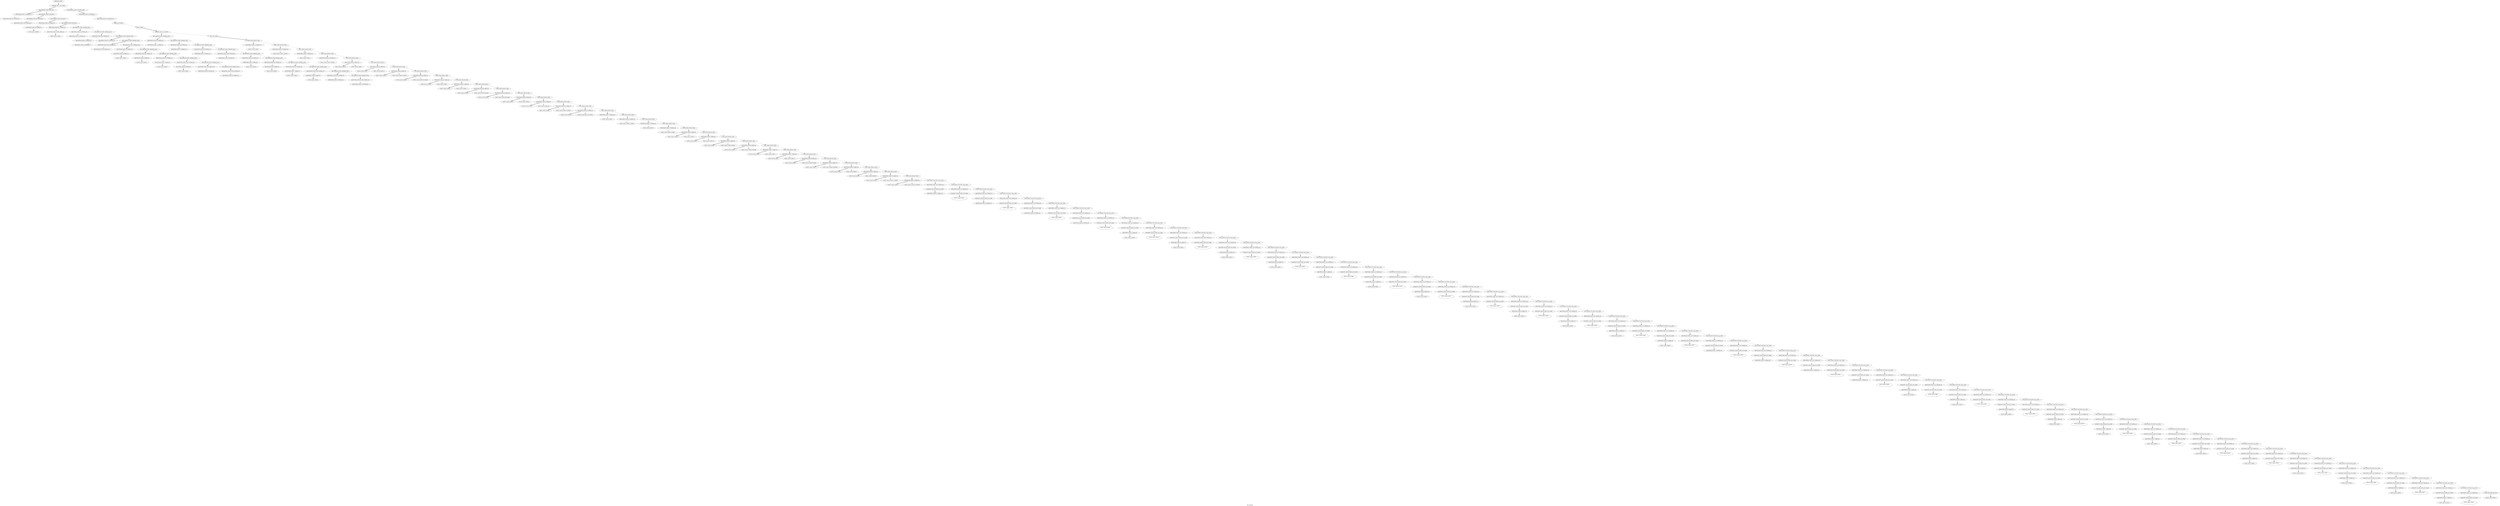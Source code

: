 Digraph AST
{
label = "AST_Graph.gv"
node0 [label ="PROGRAM_NODE"]
node1 [label ="VARIABLE_DECL_LIST_NODE"]
node2 [label ="DECLARATION_NODE TYPE_DECL"]
node3 [label ="IDENTIFIER_NODE int NORMAL_ID"]
node4 [label ="IDENTIFIER_NODE INT NORMAL_ID"]
node3 -> node4 [style = dashed]
node2 -> node3 [style = bold]
node5 [label ="DECLARATION_NODE TYPE_DECL"]
node6 [label ="IDENTIFIER_NODE float NORMAL_ID"]
node7 [label ="IDENTIFIER_NODE FLOAT NORMAL_ID"]
node6 -> node7 [style = dashed]
node5 -> node6 [style = bold]
node8 [label ="DECLARATION_NODE TYPE_DECL"]
node9 [label ="IDENTIFIER_NODE int NORMAL_ID"]
node10 [label ="IDENTIFIER_NODE INTA ARRAY_ID"]
node11 [label ="CONST_VALUE_NODE 2"]
node10 -> node11 [style = bold]
node9 -> node10 [style = dashed]
node8 -> node9 [style = bold]
node12 [label ="DECLARATION_NODE TYPE_DECL"]
node13 [label ="IDENTIFIER_NODE float NORMAL_ID"]
node14 [label ="IDENTIFIER_NODE FLOATA ARRAY_ID"]
node15 [label ="CONST_VALUE_NODE 2"]
node14 -> node15 [style = bold]
node13 -> node14 [style = dashed]
node12 -> node13 [style = bold]
node16 [label ="DECLARATION_NODE VARIABLE_DECL"]
node17 [label ="IDENTIFIER_NODE int NORMAL_ID"]
node18 [label ="IDENTIFIER_NODE g1 NORMAL_ID"]
node17 -> node18 [style = dashed]
node16 -> node17 [style = bold]
node19 [label ="DECLARATION_NODE VARIABLE_DECL"]
node20 [label ="IDENTIFIER_NODE float NORMAL_ID"]
node21 [label ="IDENTIFIER_NODE g2 NORMAL_ID"]
node20 -> node21 [style = dashed]
node19 -> node20 [style = bold]
node22 [label ="DECLARATION_NODE VARIABLE_DECL"]
node23 [label ="IDENTIFIER_NODE INT NORMAL_ID"]
node24 [label ="IDENTIFIER_NODE g3 NORMAL_ID"]
node23 -> node24 [style = dashed]
node22 -> node23 [style = bold]
node25 [label ="DECLARATION_NODE VARIABLE_DECL"]
node26 [label ="IDENTIFIER_NODE FLOAT NORMAL_ID"]
node27 [label ="IDENTIFIER_NODE g4 NORMAL_ID"]
node26 -> node27 [style = dashed]
node25 -> node26 [style = bold]
node28 [label ="DECLARATION_NODE VARIABLE_DECL"]
node29 [label ="IDENTIFIER_NODE int NORMAL_ID"]
node30 [label ="IDENTIFIER_NODE g5 ARRAY_ID"]
node31 [label ="CONST_VALUE_NODE 2"]
node30 -> node31 [style = bold]
node29 -> node30 [style = dashed]
node28 -> node29 [style = bold]
node32 [label ="DECLARATION_NODE VARIABLE_DECL"]
node33 [label ="IDENTIFIER_NODE float NORMAL_ID"]
node34 [label ="IDENTIFIER_NODE g6 ARRAY_ID"]
node35 [label ="CONST_VALUE_NODE 2"]
node34 -> node35 [style = bold]
node33 -> node34 [style = dashed]
node32 -> node33 [style = bold]
node36 [label ="DECLARATION_NODE VARIABLE_DECL"]
node37 [label ="IDENTIFIER_NODE INT NORMAL_ID"]
node38 [label ="IDENTIFIER_NODE g7 ARRAY_ID"]
node39 [label ="CONST_VALUE_NODE 2"]
node38 -> node39 [style = bold]
node37 -> node38 [style = dashed]
node36 -> node37 [style = bold]
node40 [label ="DECLARATION_NODE VARIABLE_DECL"]
node41 [label ="IDENTIFIER_NODE FLOAT NORMAL_ID"]
node42 [label ="IDENTIFIER_NODE g8 ARRAY_ID"]
node43 [label ="CONST_VALUE_NODE 2"]
node42 -> node43 [style = bold]
node41 -> node42 [style = dashed]
node40 -> node41 [style = bold]
node44 [label ="DECLARATION_NODE VARIABLE_DECL"]
node45 [label ="IDENTIFIER_NODE INTA NORMAL_ID"]
node46 [label ="IDENTIFIER_NODE g9 NORMAL_ID"]
node45 -> node46 [style = dashed]
node44 -> node45 [style = bold]
node47 [label ="DECLARATION_NODE VARIABLE_DECL"]
node48 [label ="IDENTIFIER_NODE FLOATA NORMAL_ID"]
node49 [label ="IDENTIFIER_NODE g10 NORMAL_ID"]
node48 -> node49 [style = dashed]
node47 -> node48 [style = bold]
node44 -> node47 [style = dashed]
node40 -> node44 [style = dashed]
node36 -> node40 [style = dashed]
node32 -> node36 [style = dashed]
node28 -> node32 [style = dashed]
node25 -> node28 [style = dashed]
node22 -> node25 [style = dashed]
node19 -> node22 [style = dashed]
node16 -> node19 [style = dashed]
node12 -> node16 [style = dashed]
node8 -> node12 [style = dashed]
node5 -> node8 [style = dashed]
node2 -> node5 [style = dashed]
node1 -> node2 [style = bold]
node50 [label ="DECLARATION_NODE FUNCTION_DECL"]
node51 [label ="IDENTIFIER_NODE int NORMAL_ID"]
node52 [label ="IDENTIFIER_NODE main NORMAL_ID"]
node53 [label ="PARAM_LIST_NODE"]
node54 [label ="BLOCK_NODE"]
node55 [label ="VARIABLE_DECL_LIST_NODE"]
node56 [label ="DECLARATION_NODE VARIABLE_DECL"]
node57 [label ="IDENTIFIER_NODE int NORMAL_ID"]
node58 [label ="IDENTIFIER_NODE l1 NORMAL_ID"]
node57 -> node58 [style = dashed]
node56 -> node57 [style = bold]
node59 [label ="DECLARATION_NODE VARIABLE_DECL"]
node60 [label ="IDENTIFIER_NODE float NORMAL_ID"]
node61 [label ="IDENTIFIER_NODE l2 NORMAL_ID"]
node60 -> node61 [style = dashed]
node59 -> node60 [style = bold]
node62 [label ="DECLARATION_NODE VARIABLE_DECL"]
node63 [label ="IDENTIFIER_NODE INT NORMAL_ID"]
node64 [label ="IDENTIFIER_NODE l3 NORMAL_ID"]
node63 -> node64 [style = dashed]
node62 -> node63 [style = bold]
node65 [label ="DECLARATION_NODE VARIABLE_DECL"]
node66 [label ="IDENTIFIER_NODE FLOAT NORMAL_ID"]
node67 [label ="IDENTIFIER_NODE l4 NORMAL_ID"]
node66 -> node67 [style = dashed]
node65 -> node66 [style = bold]
node68 [label ="DECLARATION_NODE VARIABLE_DECL"]
node69 [label ="IDENTIFIER_NODE int NORMAL_ID"]
node70 [label ="IDENTIFIER_NODE l5 ARRAY_ID"]
node71 [label ="CONST_VALUE_NODE 2"]
node70 -> node71 [style = bold]
node69 -> node70 [style = dashed]
node68 -> node69 [style = bold]
node72 [label ="DECLARATION_NODE VARIABLE_DECL"]
node73 [label ="IDENTIFIER_NODE float NORMAL_ID"]
node74 [label ="IDENTIFIER_NODE l6 ARRAY_ID"]
node75 [label ="CONST_VALUE_NODE 2"]
node74 -> node75 [style = bold]
node73 -> node74 [style = dashed]
node72 -> node73 [style = bold]
node76 [label ="DECLARATION_NODE VARIABLE_DECL"]
node77 [label ="IDENTIFIER_NODE INT NORMAL_ID"]
node78 [label ="IDENTIFIER_NODE l7 ARRAY_ID"]
node79 [label ="CONST_VALUE_NODE 2"]
node78 -> node79 [style = bold]
node77 -> node78 [style = dashed]
node76 -> node77 [style = bold]
node80 [label ="DECLARATION_NODE VARIABLE_DECL"]
node81 [label ="IDENTIFIER_NODE FLOAT NORMAL_ID"]
node82 [label ="IDENTIFIER_NODE l8 ARRAY_ID"]
node83 [label ="CONST_VALUE_NODE 2"]
node82 -> node83 [style = bold]
node81 -> node82 [style = dashed]
node80 -> node81 [style = bold]
node84 [label ="DECLARATION_NODE VARIABLE_DECL"]
node85 [label ="IDENTIFIER_NODE INTA NORMAL_ID"]
node86 [label ="IDENTIFIER_NODE l9 NORMAL_ID"]
node85 -> node86 [style = dashed]
node84 -> node85 [style = bold]
node87 [label ="DECLARATION_NODE VARIABLE_DECL"]
node88 [label ="IDENTIFIER_NODE FLOATA NORMAL_ID"]
node89 [label ="IDENTIFIER_NODE l10 NORMAL_ID"]
node88 -> node89 [style = dashed]
node87 -> node88 [style = bold]
node84 -> node87 [style = dashed]
node80 -> node84 [style = dashed]
node76 -> node80 [style = dashed]
node72 -> node76 [style = dashed]
node68 -> node72 [style = dashed]
node65 -> node68 [style = dashed]
node62 -> node65 [style = dashed]
node59 -> node62 [style = dashed]
node56 -> node59 [style = dashed]
node55 -> node56 [style = bold]
node90 [label ="STMT_LIST_NODE"]
node91 [label ="STMT_NODE ASSIGN_STMT"]
node92 [label ="IDENTIFIER_NODE g1 NORMAL_ID"]
node93 [label ="CONST_VALUE_NODE 1"]
node92 -> node93 [style = dashed]
node91 -> node92 [style = bold]
node94 [label ="STMT_NODE ASSIGN_STMT"]
node95 [label ="IDENTIFIER_NODE g2 NORMAL_ID"]
node96 [label ="CONST_VALUE_NODE 2.000000"]
node95 -> node96 [style = dashed]
node94 -> node95 [style = bold]
node97 [label ="STMT_NODE ASSIGN_STMT"]
node98 [label ="IDENTIFIER_NODE g3 NORMAL_ID"]
node99 [label ="CONST_VALUE_NODE 3"]
node98 -> node99 [style = dashed]
node97 -> node98 [style = bold]
node100 [label ="STMT_NODE ASSIGN_STMT"]
node101 [label ="IDENTIFIER_NODE g4 NORMAL_ID"]
node102 [label ="CONST_VALUE_NODE 4.000000"]
node101 -> node102 [style = dashed]
node100 -> node101 [style = bold]
node103 [label ="STMT_NODE ASSIGN_STMT"]
node104 [label ="IDENTIFIER_NODE g5 ARRAY_ID"]
node105 [label ="CONST_VALUE_NODE 0"]
node104 -> node105 [style = bold]
node106 [label ="CONST_VALUE_NODE 5"]
node104 -> node106 [style = dashed]
node103 -> node104 [style = bold]
node107 [label ="STMT_NODE ASSIGN_STMT"]
node108 [label ="IDENTIFIER_NODE g5 ARRAY_ID"]
node109 [label ="CONST_VALUE_NODE 1"]
node108 -> node109 [style = bold]
node110 [label ="CONST_VALUE_NODE 55"]
node108 -> node110 [style = dashed]
node107 -> node108 [style = bold]
node111 [label ="STMT_NODE ASSIGN_STMT"]
node112 [label ="IDENTIFIER_NODE g6 ARRAY_ID"]
node113 [label ="CONST_VALUE_NODE 0"]
node112 -> node113 [style = bold]
node114 [label ="CONST_VALUE_NODE 6.000000"]
node112 -> node114 [style = dashed]
node111 -> node112 [style = bold]
node115 [label ="STMT_NODE ASSIGN_STMT"]
node116 [label ="IDENTIFIER_NODE g6 ARRAY_ID"]
node117 [label ="CONST_VALUE_NODE 1"]
node116 -> node117 [style = bold]
node118 [label ="CONST_VALUE_NODE 66.000000"]
node116 -> node118 [style = dashed]
node115 -> node116 [style = bold]
node119 [label ="STMT_NODE ASSIGN_STMT"]
node120 [label ="IDENTIFIER_NODE g7 ARRAY_ID"]
node121 [label ="CONST_VALUE_NODE 0"]
node120 -> node121 [style = bold]
node122 [label ="CONST_VALUE_NODE 7"]
node120 -> node122 [style = dashed]
node119 -> node120 [style = bold]
node123 [label ="STMT_NODE ASSIGN_STMT"]
node124 [label ="IDENTIFIER_NODE g7 ARRAY_ID"]
node125 [label ="CONST_VALUE_NODE 1"]
node124 -> node125 [style = bold]
node126 [label ="CONST_VALUE_NODE 77"]
node124 -> node126 [style = dashed]
node123 -> node124 [style = bold]
node127 [label ="STMT_NODE ASSIGN_STMT"]
node128 [label ="IDENTIFIER_NODE g8 ARRAY_ID"]
node129 [label ="CONST_VALUE_NODE 0"]
node128 -> node129 [style = bold]
node130 [label ="CONST_VALUE_NODE 8.000000"]
node128 -> node130 [style = dashed]
node127 -> node128 [style = bold]
node131 [label ="STMT_NODE ASSIGN_STMT"]
node132 [label ="IDENTIFIER_NODE g8 ARRAY_ID"]
node133 [label ="CONST_VALUE_NODE 1"]
node132 -> node133 [style = bold]
node134 [label ="CONST_VALUE_NODE 88.000000"]
node132 -> node134 [style = dashed]
node131 -> node132 [style = bold]
node135 [label ="STMT_NODE ASSIGN_STMT"]
node136 [label ="IDENTIFIER_NODE g9 ARRAY_ID"]
node137 [label ="CONST_VALUE_NODE 0"]
node136 -> node137 [style = bold]
node138 [label ="CONST_VALUE_NODE 9"]
node136 -> node138 [style = dashed]
node135 -> node136 [style = bold]
node139 [label ="STMT_NODE ASSIGN_STMT"]
node140 [label ="IDENTIFIER_NODE g9 ARRAY_ID"]
node141 [label ="CONST_VALUE_NODE 1"]
node140 -> node141 [style = bold]
node142 [label ="CONST_VALUE_NODE 99"]
node140 -> node142 [style = dashed]
node139 -> node140 [style = bold]
node143 [label ="STMT_NODE ASSIGN_STMT"]
node144 [label ="IDENTIFIER_NODE g10 ARRAY_ID"]
node145 [label ="CONST_VALUE_NODE 0"]
node144 -> node145 [style = bold]
node146 [label ="CONST_VALUE_NODE 10.000000"]
node144 -> node146 [style = dashed]
node143 -> node144 [style = bold]
node147 [label ="STMT_NODE ASSIGN_STMT"]
node148 [label ="IDENTIFIER_NODE g10 ARRAY_ID"]
node149 [label ="CONST_VALUE_NODE 1"]
node148 -> node149 [style = bold]
node150 [label ="CONST_VALUE_NODE 100.000000"]
node148 -> node150 [style = dashed]
node147 -> node148 [style = bold]
node151 [label ="STMT_NODE ASSIGN_STMT"]
node152 [label ="IDENTIFIER_NODE l1 NORMAL_ID"]
node153 [label ="CONST_VALUE_NODE 1"]
node152 -> node153 [style = dashed]
node151 -> node152 [style = bold]
node154 [label ="STMT_NODE ASSIGN_STMT"]
node155 [label ="IDENTIFIER_NODE l2 NORMAL_ID"]
node156 [label ="CONST_VALUE_NODE 2.000000"]
node155 -> node156 [style = dashed]
node154 -> node155 [style = bold]
node157 [label ="STMT_NODE ASSIGN_STMT"]
node158 [label ="IDENTIFIER_NODE l3 NORMAL_ID"]
node159 [label ="CONST_VALUE_NODE 3"]
node158 -> node159 [style = dashed]
node157 -> node158 [style = bold]
node160 [label ="STMT_NODE ASSIGN_STMT"]
node161 [label ="IDENTIFIER_NODE l4 NORMAL_ID"]
node162 [label ="CONST_VALUE_NODE 4.000000"]
node161 -> node162 [style = dashed]
node160 -> node161 [style = bold]
node163 [label ="STMT_NODE ASSIGN_STMT"]
node164 [label ="IDENTIFIER_NODE l5 ARRAY_ID"]
node165 [label ="CONST_VALUE_NODE 0"]
node164 -> node165 [style = bold]
node166 [label ="CONST_VALUE_NODE 5"]
node164 -> node166 [style = dashed]
node163 -> node164 [style = bold]
node167 [label ="STMT_NODE ASSIGN_STMT"]
node168 [label ="IDENTIFIER_NODE l5 ARRAY_ID"]
node169 [label ="CONST_VALUE_NODE 1"]
node168 -> node169 [style = bold]
node170 [label ="CONST_VALUE_NODE 55"]
node168 -> node170 [style = dashed]
node167 -> node168 [style = bold]
node171 [label ="STMT_NODE ASSIGN_STMT"]
node172 [label ="IDENTIFIER_NODE l6 ARRAY_ID"]
node173 [label ="CONST_VALUE_NODE 0"]
node172 -> node173 [style = bold]
node174 [label ="CONST_VALUE_NODE 6.000000"]
node172 -> node174 [style = dashed]
node171 -> node172 [style = bold]
node175 [label ="STMT_NODE ASSIGN_STMT"]
node176 [label ="IDENTIFIER_NODE l6 ARRAY_ID"]
node177 [label ="CONST_VALUE_NODE 1"]
node176 -> node177 [style = bold]
node178 [label ="CONST_VALUE_NODE 66.000000"]
node176 -> node178 [style = dashed]
node175 -> node176 [style = bold]
node179 [label ="STMT_NODE ASSIGN_STMT"]
node180 [label ="IDENTIFIER_NODE l7 ARRAY_ID"]
node181 [label ="CONST_VALUE_NODE 0"]
node180 -> node181 [style = bold]
node182 [label ="CONST_VALUE_NODE 7"]
node180 -> node182 [style = dashed]
node179 -> node180 [style = bold]
node183 [label ="STMT_NODE ASSIGN_STMT"]
node184 [label ="IDENTIFIER_NODE l7 ARRAY_ID"]
node185 [label ="CONST_VALUE_NODE 1"]
node184 -> node185 [style = bold]
node186 [label ="CONST_VALUE_NODE 77"]
node184 -> node186 [style = dashed]
node183 -> node184 [style = bold]
node187 [label ="STMT_NODE ASSIGN_STMT"]
node188 [label ="IDENTIFIER_NODE l8 ARRAY_ID"]
node189 [label ="CONST_VALUE_NODE 0"]
node188 -> node189 [style = bold]
node190 [label ="CONST_VALUE_NODE 8.000000"]
node188 -> node190 [style = dashed]
node187 -> node188 [style = bold]
node191 [label ="STMT_NODE ASSIGN_STMT"]
node192 [label ="IDENTIFIER_NODE l8 ARRAY_ID"]
node193 [label ="CONST_VALUE_NODE 1"]
node192 -> node193 [style = bold]
node194 [label ="CONST_VALUE_NODE 88.000000"]
node192 -> node194 [style = dashed]
node191 -> node192 [style = bold]
node195 [label ="STMT_NODE ASSIGN_STMT"]
node196 [label ="IDENTIFIER_NODE l9 ARRAY_ID"]
node197 [label ="CONST_VALUE_NODE 0"]
node196 -> node197 [style = bold]
node198 [label ="CONST_VALUE_NODE 9"]
node196 -> node198 [style = dashed]
node195 -> node196 [style = bold]
node199 [label ="STMT_NODE ASSIGN_STMT"]
node200 [label ="IDENTIFIER_NODE l9 ARRAY_ID"]
node201 [label ="CONST_VALUE_NODE 1"]
node200 -> node201 [style = bold]
node202 [label ="CONST_VALUE_NODE 99"]
node200 -> node202 [style = dashed]
node199 -> node200 [style = bold]
node203 [label ="STMT_NODE ASSIGN_STMT"]
node204 [label ="IDENTIFIER_NODE l10 ARRAY_ID"]
node205 [label ="CONST_VALUE_NODE 0"]
node204 -> node205 [style = bold]
node206 [label ="CONST_VALUE_NODE 10.000000"]
node204 -> node206 [style = dashed]
node203 -> node204 [style = bold]
node207 [label ="STMT_NODE ASSIGN_STMT"]
node208 [label ="IDENTIFIER_NODE l10 ARRAY_ID"]
node209 [label ="CONST_VALUE_NODE 1"]
node208 -> node209 [style = bold]
node210 [label ="CONST_VALUE_NODE 100.000000"]
node208 -> node210 [style = dashed]
node207 -> node208 [style = bold]
node211 [label ="STMT_NODE FUNCTION_CALL_STMT"]
node212 [label ="IDENTIFIER_NODE write NORMAL_ID"]
node213 [label ="NONEMPTY_RELOP_EXPR_LIST_NODE"]
node214 [label ="IDENTIFIER_NODE g1 NORMAL_ID"]
node213 -> node214 [style = bold]
node212 -> node213 [style = dashed]
node211 -> node212 [style = bold]
node215 [label ="STMT_NODE FUNCTION_CALL_STMT"]
node216 [label ="IDENTIFIER_NODE write NORMAL_ID"]
node217 [label ="NONEMPTY_RELOP_EXPR_LIST_NODE"]
node218 [label ="CONST_VALUE_NODE \"\n\""]
node217 -> node218 [style = bold]
node216 -> node217 [style = dashed]
node215 -> node216 [style = bold]
node219 [label ="STMT_NODE FUNCTION_CALL_STMT"]
node220 [label ="IDENTIFIER_NODE write NORMAL_ID"]
node221 [label ="NONEMPTY_RELOP_EXPR_LIST_NODE"]
node222 [label ="IDENTIFIER_NODE g2 NORMAL_ID"]
node221 -> node222 [style = bold]
node220 -> node221 [style = dashed]
node219 -> node220 [style = bold]
node223 [label ="STMT_NODE FUNCTION_CALL_STMT"]
node224 [label ="IDENTIFIER_NODE write NORMAL_ID"]
node225 [label ="NONEMPTY_RELOP_EXPR_LIST_NODE"]
node226 [label ="CONST_VALUE_NODE \"\n\""]
node225 -> node226 [style = bold]
node224 -> node225 [style = dashed]
node223 -> node224 [style = bold]
node227 [label ="STMT_NODE FUNCTION_CALL_STMT"]
node228 [label ="IDENTIFIER_NODE write NORMAL_ID"]
node229 [label ="NONEMPTY_RELOP_EXPR_LIST_NODE"]
node230 [label ="IDENTIFIER_NODE g3 NORMAL_ID"]
node229 -> node230 [style = bold]
node228 -> node229 [style = dashed]
node227 -> node228 [style = bold]
node231 [label ="STMT_NODE FUNCTION_CALL_STMT"]
node232 [label ="IDENTIFIER_NODE write NORMAL_ID"]
node233 [label ="NONEMPTY_RELOP_EXPR_LIST_NODE"]
node234 [label ="CONST_VALUE_NODE \"\n\""]
node233 -> node234 [style = bold]
node232 -> node233 [style = dashed]
node231 -> node232 [style = bold]
node235 [label ="STMT_NODE FUNCTION_CALL_STMT"]
node236 [label ="IDENTIFIER_NODE write NORMAL_ID"]
node237 [label ="NONEMPTY_RELOP_EXPR_LIST_NODE"]
node238 [label ="IDENTIFIER_NODE g4 NORMAL_ID"]
node237 -> node238 [style = bold]
node236 -> node237 [style = dashed]
node235 -> node236 [style = bold]
node239 [label ="STMT_NODE FUNCTION_CALL_STMT"]
node240 [label ="IDENTIFIER_NODE write NORMAL_ID"]
node241 [label ="NONEMPTY_RELOP_EXPR_LIST_NODE"]
node242 [label ="CONST_VALUE_NODE \"\n\""]
node241 -> node242 [style = bold]
node240 -> node241 [style = dashed]
node239 -> node240 [style = bold]
node243 [label ="STMT_NODE FUNCTION_CALL_STMT"]
node244 [label ="IDENTIFIER_NODE write NORMAL_ID"]
node245 [label ="NONEMPTY_RELOP_EXPR_LIST_NODE"]
node246 [label ="IDENTIFIER_NODE g5 ARRAY_ID"]
node247 [label ="CONST_VALUE_NODE 0"]
node246 -> node247 [style = bold]
node245 -> node246 [style = bold]
node244 -> node245 [style = dashed]
node243 -> node244 [style = bold]
node248 [label ="STMT_NODE FUNCTION_CALL_STMT"]
node249 [label ="IDENTIFIER_NODE write NORMAL_ID"]
node250 [label ="NONEMPTY_RELOP_EXPR_LIST_NODE"]
node251 [label ="CONST_VALUE_NODE \"\n\""]
node250 -> node251 [style = bold]
node249 -> node250 [style = dashed]
node248 -> node249 [style = bold]
node252 [label ="STMT_NODE FUNCTION_CALL_STMT"]
node253 [label ="IDENTIFIER_NODE write NORMAL_ID"]
node254 [label ="NONEMPTY_RELOP_EXPR_LIST_NODE"]
node255 [label ="IDENTIFIER_NODE g5 ARRAY_ID"]
node256 [label ="CONST_VALUE_NODE 1"]
node255 -> node256 [style = bold]
node254 -> node255 [style = bold]
node253 -> node254 [style = dashed]
node252 -> node253 [style = bold]
node257 [label ="STMT_NODE FUNCTION_CALL_STMT"]
node258 [label ="IDENTIFIER_NODE write NORMAL_ID"]
node259 [label ="NONEMPTY_RELOP_EXPR_LIST_NODE"]
node260 [label ="CONST_VALUE_NODE \"\n\""]
node259 -> node260 [style = bold]
node258 -> node259 [style = dashed]
node257 -> node258 [style = bold]
node261 [label ="STMT_NODE FUNCTION_CALL_STMT"]
node262 [label ="IDENTIFIER_NODE write NORMAL_ID"]
node263 [label ="NONEMPTY_RELOP_EXPR_LIST_NODE"]
node264 [label ="IDENTIFIER_NODE g6 ARRAY_ID"]
node265 [label ="CONST_VALUE_NODE 0"]
node264 -> node265 [style = bold]
node263 -> node264 [style = bold]
node262 -> node263 [style = dashed]
node261 -> node262 [style = bold]
node266 [label ="STMT_NODE FUNCTION_CALL_STMT"]
node267 [label ="IDENTIFIER_NODE write NORMAL_ID"]
node268 [label ="NONEMPTY_RELOP_EXPR_LIST_NODE"]
node269 [label ="CONST_VALUE_NODE \"\n\""]
node268 -> node269 [style = bold]
node267 -> node268 [style = dashed]
node266 -> node267 [style = bold]
node270 [label ="STMT_NODE FUNCTION_CALL_STMT"]
node271 [label ="IDENTIFIER_NODE write NORMAL_ID"]
node272 [label ="NONEMPTY_RELOP_EXPR_LIST_NODE"]
node273 [label ="IDENTIFIER_NODE g6 ARRAY_ID"]
node274 [label ="CONST_VALUE_NODE 1"]
node273 -> node274 [style = bold]
node272 -> node273 [style = bold]
node271 -> node272 [style = dashed]
node270 -> node271 [style = bold]
node275 [label ="STMT_NODE FUNCTION_CALL_STMT"]
node276 [label ="IDENTIFIER_NODE write NORMAL_ID"]
node277 [label ="NONEMPTY_RELOP_EXPR_LIST_NODE"]
node278 [label ="CONST_VALUE_NODE \"\n\""]
node277 -> node278 [style = bold]
node276 -> node277 [style = dashed]
node275 -> node276 [style = bold]
node279 [label ="STMT_NODE FUNCTION_CALL_STMT"]
node280 [label ="IDENTIFIER_NODE write NORMAL_ID"]
node281 [label ="NONEMPTY_RELOP_EXPR_LIST_NODE"]
node282 [label ="IDENTIFIER_NODE g7 ARRAY_ID"]
node283 [label ="CONST_VALUE_NODE 0"]
node282 -> node283 [style = bold]
node281 -> node282 [style = bold]
node280 -> node281 [style = dashed]
node279 -> node280 [style = bold]
node284 [label ="STMT_NODE FUNCTION_CALL_STMT"]
node285 [label ="IDENTIFIER_NODE write NORMAL_ID"]
node286 [label ="NONEMPTY_RELOP_EXPR_LIST_NODE"]
node287 [label ="CONST_VALUE_NODE \"\n\""]
node286 -> node287 [style = bold]
node285 -> node286 [style = dashed]
node284 -> node285 [style = bold]
node288 [label ="STMT_NODE FUNCTION_CALL_STMT"]
node289 [label ="IDENTIFIER_NODE write NORMAL_ID"]
node290 [label ="NONEMPTY_RELOP_EXPR_LIST_NODE"]
node291 [label ="IDENTIFIER_NODE g7 ARRAY_ID"]
node292 [label ="CONST_VALUE_NODE 1"]
node291 -> node292 [style = bold]
node290 -> node291 [style = bold]
node289 -> node290 [style = dashed]
node288 -> node289 [style = bold]
node293 [label ="STMT_NODE FUNCTION_CALL_STMT"]
node294 [label ="IDENTIFIER_NODE write NORMAL_ID"]
node295 [label ="NONEMPTY_RELOP_EXPR_LIST_NODE"]
node296 [label ="CONST_VALUE_NODE \"\n\""]
node295 -> node296 [style = bold]
node294 -> node295 [style = dashed]
node293 -> node294 [style = bold]
node297 [label ="STMT_NODE FUNCTION_CALL_STMT"]
node298 [label ="IDENTIFIER_NODE write NORMAL_ID"]
node299 [label ="NONEMPTY_RELOP_EXPR_LIST_NODE"]
node300 [label ="IDENTIFIER_NODE g8 ARRAY_ID"]
node301 [label ="CONST_VALUE_NODE 0"]
node300 -> node301 [style = bold]
node299 -> node300 [style = bold]
node298 -> node299 [style = dashed]
node297 -> node298 [style = bold]
node302 [label ="STMT_NODE FUNCTION_CALL_STMT"]
node303 [label ="IDENTIFIER_NODE write NORMAL_ID"]
node304 [label ="NONEMPTY_RELOP_EXPR_LIST_NODE"]
node305 [label ="CONST_VALUE_NODE \"\n\""]
node304 -> node305 [style = bold]
node303 -> node304 [style = dashed]
node302 -> node303 [style = bold]
node306 [label ="STMT_NODE FUNCTION_CALL_STMT"]
node307 [label ="IDENTIFIER_NODE write NORMAL_ID"]
node308 [label ="NONEMPTY_RELOP_EXPR_LIST_NODE"]
node309 [label ="IDENTIFIER_NODE g8 ARRAY_ID"]
node310 [label ="CONST_VALUE_NODE 1"]
node309 -> node310 [style = bold]
node308 -> node309 [style = bold]
node307 -> node308 [style = dashed]
node306 -> node307 [style = bold]
node311 [label ="STMT_NODE FUNCTION_CALL_STMT"]
node312 [label ="IDENTIFIER_NODE write NORMAL_ID"]
node313 [label ="NONEMPTY_RELOP_EXPR_LIST_NODE"]
node314 [label ="CONST_VALUE_NODE \"\n\""]
node313 -> node314 [style = bold]
node312 -> node313 [style = dashed]
node311 -> node312 [style = bold]
node315 [label ="STMT_NODE FUNCTION_CALL_STMT"]
node316 [label ="IDENTIFIER_NODE write NORMAL_ID"]
node317 [label ="NONEMPTY_RELOP_EXPR_LIST_NODE"]
node318 [label ="IDENTIFIER_NODE g9 ARRAY_ID"]
node319 [label ="CONST_VALUE_NODE 0"]
node318 -> node319 [style = bold]
node317 -> node318 [style = bold]
node316 -> node317 [style = dashed]
node315 -> node316 [style = bold]
node320 [label ="STMT_NODE FUNCTION_CALL_STMT"]
node321 [label ="IDENTIFIER_NODE write NORMAL_ID"]
node322 [label ="NONEMPTY_RELOP_EXPR_LIST_NODE"]
node323 [label ="CONST_VALUE_NODE \"\n\""]
node322 -> node323 [style = bold]
node321 -> node322 [style = dashed]
node320 -> node321 [style = bold]
node324 [label ="STMT_NODE FUNCTION_CALL_STMT"]
node325 [label ="IDENTIFIER_NODE write NORMAL_ID"]
node326 [label ="NONEMPTY_RELOP_EXPR_LIST_NODE"]
node327 [label ="IDENTIFIER_NODE g9 ARRAY_ID"]
node328 [label ="CONST_VALUE_NODE 1"]
node327 -> node328 [style = bold]
node326 -> node327 [style = bold]
node325 -> node326 [style = dashed]
node324 -> node325 [style = bold]
node329 [label ="STMT_NODE FUNCTION_CALL_STMT"]
node330 [label ="IDENTIFIER_NODE write NORMAL_ID"]
node331 [label ="NONEMPTY_RELOP_EXPR_LIST_NODE"]
node332 [label ="CONST_VALUE_NODE \"\n\""]
node331 -> node332 [style = bold]
node330 -> node331 [style = dashed]
node329 -> node330 [style = bold]
node333 [label ="STMT_NODE FUNCTION_CALL_STMT"]
node334 [label ="IDENTIFIER_NODE write NORMAL_ID"]
node335 [label ="NONEMPTY_RELOP_EXPR_LIST_NODE"]
node336 [label ="IDENTIFIER_NODE g10 ARRAY_ID"]
node337 [label ="CONST_VALUE_NODE 0"]
node336 -> node337 [style = bold]
node335 -> node336 [style = bold]
node334 -> node335 [style = dashed]
node333 -> node334 [style = bold]
node338 [label ="STMT_NODE FUNCTION_CALL_STMT"]
node339 [label ="IDENTIFIER_NODE write NORMAL_ID"]
node340 [label ="NONEMPTY_RELOP_EXPR_LIST_NODE"]
node341 [label ="CONST_VALUE_NODE \"\n\""]
node340 -> node341 [style = bold]
node339 -> node340 [style = dashed]
node338 -> node339 [style = bold]
node342 [label ="STMT_NODE FUNCTION_CALL_STMT"]
node343 [label ="IDENTIFIER_NODE write NORMAL_ID"]
node344 [label ="NONEMPTY_RELOP_EXPR_LIST_NODE"]
node345 [label ="IDENTIFIER_NODE g10 ARRAY_ID"]
node346 [label ="CONST_VALUE_NODE 1"]
node345 -> node346 [style = bold]
node344 -> node345 [style = bold]
node343 -> node344 [style = dashed]
node342 -> node343 [style = bold]
node347 [label ="STMT_NODE FUNCTION_CALL_STMT"]
node348 [label ="IDENTIFIER_NODE write NORMAL_ID"]
node349 [label ="NONEMPTY_RELOP_EXPR_LIST_NODE"]
node350 [label ="CONST_VALUE_NODE \"\n\""]
node349 -> node350 [style = bold]
node348 -> node349 [style = dashed]
node347 -> node348 [style = bold]
node351 [label ="STMT_NODE FUNCTION_CALL_STMT"]
node352 [label ="IDENTIFIER_NODE write NORMAL_ID"]
node353 [label ="NONEMPTY_RELOP_EXPR_LIST_NODE"]
node354 [label ="IDENTIFIER_NODE l1 NORMAL_ID"]
node353 -> node354 [style = bold]
node352 -> node353 [style = dashed]
node351 -> node352 [style = bold]
node355 [label ="STMT_NODE FUNCTION_CALL_STMT"]
node356 [label ="IDENTIFIER_NODE write NORMAL_ID"]
node357 [label ="NONEMPTY_RELOP_EXPR_LIST_NODE"]
node358 [label ="CONST_VALUE_NODE \"\n\""]
node357 -> node358 [style = bold]
node356 -> node357 [style = dashed]
node355 -> node356 [style = bold]
node359 [label ="STMT_NODE FUNCTION_CALL_STMT"]
node360 [label ="IDENTIFIER_NODE write NORMAL_ID"]
node361 [label ="NONEMPTY_RELOP_EXPR_LIST_NODE"]
node362 [label ="IDENTIFIER_NODE l2 NORMAL_ID"]
node361 -> node362 [style = bold]
node360 -> node361 [style = dashed]
node359 -> node360 [style = bold]
node363 [label ="STMT_NODE FUNCTION_CALL_STMT"]
node364 [label ="IDENTIFIER_NODE write NORMAL_ID"]
node365 [label ="NONEMPTY_RELOP_EXPR_LIST_NODE"]
node366 [label ="CONST_VALUE_NODE \"\n\""]
node365 -> node366 [style = bold]
node364 -> node365 [style = dashed]
node363 -> node364 [style = bold]
node367 [label ="STMT_NODE FUNCTION_CALL_STMT"]
node368 [label ="IDENTIFIER_NODE write NORMAL_ID"]
node369 [label ="NONEMPTY_RELOP_EXPR_LIST_NODE"]
node370 [label ="IDENTIFIER_NODE l3 NORMAL_ID"]
node369 -> node370 [style = bold]
node368 -> node369 [style = dashed]
node367 -> node368 [style = bold]
node371 [label ="STMT_NODE FUNCTION_CALL_STMT"]
node372 [label ="IDENTIFIER_NODE write NORMAL_ID"]
node373 [label ="NONEMPTY_RELOP_EXPR_LIST_NODE"]
node374 [label ="CONST_VALUE_NODE \"\n\""]
node373 -> node374 [style = bold]
node372 -> node373 [style = dashed]
node371 -> node372 [style = bold]
node375 [label ="STMT_NODE FUNCTION_CALL_STMT"]
node376 [label ="IDENTIFIER_NODE write NORMAL_ID"]
node377 [label ="NONEMPTY_RELOP_EXPR_LIST_NODE"]
node378 [label ="IDENTIFIER_NODE l4 NORMAL_ID"]
node377 -> node378 [style = bold]
node376 -> node377 [style = dashed]
node375 -> node376 [style = bold]
node379 [label ="STMT_NODE FUNCTION_CALL_STMT"]
node380 [label ="IDENTIFIER_NODE write NORMAL_ID"]
node381 [label ="NONEMPTY_RELOP_EXPR_LIST_NODE"]
node382 [label ="CONST_VALUE_NODE \"\n\""]
node381 -> node382 [style = bold]
node380 -> node381 [style = dashed]
node379 -> node380 [style = bold]
node383 [label ="STMT_NODE FUNCTION_CALL_STMT"]
node384 [label ="IDENTIFIER_NODE write NORMAL_ID"]
node385 [label ="NONEMPTY_RELOP_EXPR_LIST_NODE"]
node386 [label ="IDENTIFIER_NODE l5 ARRAY_ID"]
node387 [label ="CONST_VALUE_NODE 0"]
node386 -> node387 [style = bold]
node385 -> node386 [style = bold]
node384 -> node385 [style = dashed]
node383 -> node384 [style = bold]
node388 [label ="STMT_NODE FUNCTION_CALL_STMT"]
node389 [label ="IDENTIFIER_NODE write NORMAL_ID"]
node390 [label ="NONEMPTY_RELOP_EXPR_LIST_NODE"]
node391 [label ="CONST_VALUE_NODE \"\n\""]
node390 -> node391 [style = bold]
node389 -> node390 [style = dashed]
node388 -> node389 [style = bold]
node392 [label ="STMT_NODE FUNCTION_CALL_STMT"]
node393 [label ="IDENTIFIER_NODE write NORMAL_ID"]
node394 [label ="NONEMPTY_RELOP_EXPR_LIST_NODE"]
node395 [label ="IDENTIFIER_NODE l5 ARRAY_ID"]
node396 [label ="CONST_VALUE_NODE 1"]
node395 -> node396 [style = bold]
node394 -> node395 [style = bold]
node393 -> node394 [style = dashed]
node392 -> node393 [style = bold]
node397 [label ="STMT_NODE FUNCTION_CALL_STMT"]
node398 [label ="IDENTIFIER_NODE write NORMAL_ID"]
node399 [label ="NONEMPTY_RELOP_EXPR_LIST_NODE"]
node400 [label ="CONST_VALUE_NODE \"\n\""]
node399 -> node400 [style = bold]
node398 -> node399 [style = dashed]
node397 -> node398 [style = bold]
node401 [label ="STMT_NODE FUNCTION_CALL_STMT"]
node402 [label ="IDENTIFIER_NODE write NORMAL_ID"]
node403 [label ="NONEMPTY_RELOP_EXPR_LIST_NODE"]
node404 [label ="IDENTIFIER_NODE l6 ARRAY_ID"]
node405 [label ="CONST_VALUE_NODE 0"]
node404 -> node405 [style = bold]
node403 -> node404 [style = bold]
node402 -> node403 [style = dashed]
node401 -> node402 [style = bold]
node406 [label ="STMT_NODE FUNCTION_CALL_STMT"]
node407 [label ="IDENTIFIER_NODE write NORMAL_ID"]
node408 [label ="NONEMPTY_RELOP_EXPR_LIST_NODE"]
node409 [label ="CONST_VALUE_NODE \"\n\""]
node408 -> node409 [style = bold]
node407 -> node408 [style = dashed]
node406 -> node407 [style = bold]
node410 [label ="STMT_NODE FUNCTION_CALL_STMT"]
node411 [label ="IDENTIFIER_NODE write NORMAL_ID"]
node412 [label ="NONEMPTY_RELOP_EXPR_LIST_NODE"]
node413 [label ="IDENTIFIER_NODE l6 ARRAY_ID"]
node414 [label ="CONST_VALUE_NODE 1"]
node413 -> node414 [style = bold]
node412 -> node413 [style = bold]
node411 -> node412 [style = dashed]
node410 -> node411 [style = bold]
node415 [label ="STMT_NODE FUNCTION_CALL_STMT"]
node416 [label ="IDENTIFIER_NODE write NORMAL_ID"]
node417 [label ="NONEMPTY_RELOP_EXPR_LIST_NODE"]
node418 [label ="CONST_VALUE_NODE \"\n\""]
node417 -> node418 [style = bold]
node416 -> node417 [style = dashed]
node415 -> node416 [style = bold]
node419 [label ="STMT_NODE FUNCTION_CALL_STMT"]
node420 [label ="IDENTIFIER_NODE write NORMAL_ID"]
node421 [label ="NONEMPTY_RELOP_EXPR_LIST_NODE"]
node422 [label ="IDENTIFIER_NODE l7 ARRAY_ID"]
node423 [label ="CONST_VALUE_NODE 0"]
node422 -> node423 [style = bold]
node421 -> node422 [style = bold]
node420 -> node421 [style = dashed]
node419 -> node420 [style = bold]
node424 [label ="STMT_NODE FUNCTION_CALL_STMT"]
node425 [label ="IDENTIFIER_NODE write NORMAL_ID"]
node426 [label ="NONEMPTY_RELOP_EXPR_LIST_NODE"]
node427 [label ="CONST_VALUE_NODE \"\n\""]
node426 -> node427 [style = bold]
node425 -> node426 [style = dashed]
node424 -> node425 [style = bold]
node428 [label ="STMT_NODE FUNCTION_CALL_STMT"]
node429 [label ="IDENTIFIER_NODE write NORMAL_ID"]
node430 [label ="NONEMPTY_RELOP_EXPR_LIST_NODE"]
node431 [label ="IDENTIFIER_NODE l7 ARRAY_ID"]
node432 [label ="CONST_VALUE_NODE 1"]
node431 -> node432 [style = bold]
node430 -> node431 [style = bold]
node429 -> node430 [style = dashed]
node428 -> node429 [style = bold]
node433 [label ="STMT_NODE FUNCTION_CALL_STMT"]
node434 [label ="IDENTIFIER_NODE write NORMAL_ID"]
node435 [label ="NONEMPTY_RELOP_EXPR_LIST_NODE"]
node436 [label ="CONST_VALUE_NODE \"\n\""]
node435 -> node436 [style = bold]
node434 -> node435 [style = dashed]
node433 -> node434 [style = bold]
node437 [label ="STMT_NODE FUNCTION_CALL_STMT"]
node438 [label ="IDENTIFIER_NODE write NORMAL_ID"]
node439 [label ="NONEMPTY_RELOP_EXPR_LIST_NODE"]
node440 [label ="IDENTIFIER_NODE l8 ARRAY_ID"]
node441 [label ="CONST_VALUE_NODE 0"]
node440 -> node441 [style = bold]
node439 -> node440 [style = bold]
node438 -> node439 [style = dashed]
node437 -> node438 [style = bold]
node442 [label ="STMT_NODE FUNCTION_CALL_STMT"]
node443 [label ="IDENTIFIER_NODE write NORMAL_ID"]
node444 [label ="NONEMPTY_RELOP_EXPR_LIST_NODE"]
node445 [label ="CONST_VALUE_NODE \"\n\""]
node444 -> node445 [style = bold]
node443 -> node444 [style = dashed]
node442 -> node443 [style = bold]
node446 [label ="STMT_NODE FUNCTION_CALL_STMT"]
node447 [label ="IDENTIFIER_NODE write NORMAL_ID"]
node448 [label ="NONEMPTY_RELOP_EXPR_LIST_NODE"]
node449 [label ="IDENTIFIER_NODE l8 ARRAY_ID"]
node450 [label ="CONST_VALUE_NODE 1"]
node449 -> node450 [style = bold]
node448 -> node449 [style = bold]
node447 -> node448 [style = dashed]
node446 -> node447 [style = bold]
node451 [label ="STMT_NODE FUNCTION_CALL_STMT"]
node452 [label ="IDENTIFIER_NODE write NORMAL_ID"]
node453 [label ="NONEMPTY_RELOP_EXPR_LIST_NODE"]
node454 [label ="CONST_VALUE_NODE \"\n\""]
node453 -> node454 [style = bold]
node452 -> node453 [style = dashed]
node451 -> node452 [style = bold]
node455 [label ="STMT_NODE FUNCTION_CALL_STMT"]
node456 [label ="IDENTIFIER_NODE write NORMAL_ID"]
node457 [label ="NONEMPTY_RELOP_EXPR_LIST_NODE"]
node458 [label ="IDENTIFIER_NODE l9 ARRAY_ID"]
node459 [label ="CONST_VALUE_NODE 0"]
node458 -> node459 [style = bold]
node457 -> node458 [style = bold]
node456 -> node457 [style = dashed]
node455 -> node456 [style = bold]
node460 [label ="STMT_NODE FUNCTION_CALL_STMT"]
node461 [label ="IDENTIFIER_NODE write NORMAL_ID"]
node462 [label ="NONEMPTY_RELOP_EXPR_LIST_NODE"]
node463 [label ="CONST_VALUE_NODE \"\n\""]
node462 -> node463 [style = bold]
node461 -> node462 [style = dashed]
node460 -> node461 [style = bold]
node464 [label ="STMT_NODE FUNCTION_CALL_STMT"]
node465 [label ="IDENTIFIER_NODE write NORMAL_ID"]
node466 [label ="NONEMPTY_RELOP_EXPR_LIST_NODE"]
node467 [label ="IDENTIFIER_NODE l9 ARRAY_ID"]
node468 [label ="CONST_VALUE_NODE 1"]
node467 -> node468 [style = bold]
node466 -> node467 [style = bold]
node465 -> node466 [style = dashed]
node464 -> node465 [style = bold]
node469 [label ="STMT_NODE FUNCTION_CALL_STMT"]
node470 [label ="IDENTIFIER_NODE write NORMAL_ID"]
node471 [label ="NONEMPTY_RELOP_EXPR_LIST_NODE"]
node472 [label ="CONST_VALUE_NODE \"\n\""]
node471 -> node472 [style = bold]
node470 -> node471 [style = dashed]
node469 -> node470 [style = bold]
node473 [label ="STMT_NODE FUNCTION_CALL_STMT"]
node474 [label ="IDENTIFIER_NODE write NORMAL_ID"]
node475 [label ="NONEMPTY_RELOP_EXPR_LIST_NODE"]
node476 [label ="IDENTIFIER_NODE l10 ARRAY_ID"]
node477 [label ="CONST_VALUE_NODE 0"]
node476 -> node477 [style = bold]
node475 -> node476 [style = bold]
node474 -> node475 [style = dashed]
node473 -> node474 [style = bold]
node478 [label ="STMT_NODE FUNCTION_CALL_STMT"]
node479 [label ="IDENTIFIER_NODE write NORMAL_ID"]
node480 [label ="NONEMPTY_RELOP_EXPR_LIST_NODE"]
node481 [label ="CONST_VALUE_NODE \"\n\""]
node480 -> node481 [style = bold]
node479 -> node480 [style = dashed]
node478 -> node479 [style = bold]
node482 [label ="STMT_NODE FUNCTION_CALL_STMT"]
node483 [label ="IDENTIFIER_NODE write NORMAL_ID"]
node484 [label ="NONEMPTY_RELOP_EXPR_LIST_NODE"]
node485 [label ="IDENTIFIER_NODE l10 ARRAY_ID"]
node486 [label ="CONST_VALUE_NODE 1"]
node485 -> node486 [style = bold]
node484 -> node485 [style = bold]
node483 -> node484 [style = dashed]
node482 -> node483 [style = bold]
node487 [label ="STMT_NODE FUNCTION_CALL_STMT"]
node488 [label ="IDENTIFIER_NODE write NORMAL_ID"]
node489 [label ="NONEMPTY_RELOP_EXPR_LIST_NODE"]
node490 [label ="CONST_VALUE_NODE \"\n\""]
node489 -> node490 [style = bold]
node488 -> node489 [style = dashed]
node487 -> node488 [style = bold]
node491 [label ="STMT_NODE RETURN_STMT"]
node492 [label ="CONST_VALUE_NODE 0"]
node491 -> node492 [style = bold]
node487 -> node491 [style = dashed]
node482 -> node487 [style = dashed]
node478 -> node482 [style = dashed]
node473 -> node478 [style = dashed]
node469 -> node473 [style = dashed]
node464 -> node469 [style = dashed]
node460 -> node464 [style = dashed]
node455 -> node460 [style = dashed]
node451 -> node455 [style = dashed]
node446 -> node451 [style = dashed]
node442 -> node446 [style = dashed]
node437 -> node442 [style = dashed]
node433 -> node437 [style = dashed]
node428 -> node433 [style = dashed]
node424 -> node428 [style = dashed]
node419 -> node424 [style = dashed]
node415 -> node419 [style = dashed]
node410 -> node415 [style = dashed]
node406 -> node410 [style = dashed]
node401 -> node406 [style = dashed]
node397 -> node401 [style = dashed]
node392 -> node397 [style = dashed]
node388 -> node392 [style = dashed]
node383 -> node388 [style = dashed]
node379 -> node383 [style = dashed]
node375 -> node379 [style = dashed]
node371 -> node375 [style = dashed]
node367 -> node371 [style = dashed]
node363 -> node367 [style = dashed]
node359 -> node363 [style = dashed]
node355 -> node359 [style = dashed]
node351 -> node355 [style = dashed]
node347 -> node351 [style = dashed]
node342 -> node347 [style = dashed]
node338 -> node342 [style = dashed]
node333 -> node338 [style = dashed]
node329 -> node333 [style = dashed]
node324 -> node329 [style = dashed]
node320 -> node324 [style = dashed]
node315 -> node320 [style = dashed]
node311 -> node315 [style = dashed]
node306 -> node311 [style = dashed]
node302 -> node306 [style = dashed]
node297 -> node302 [style = dashed]
node293 -> node297 [style = dashed]
node288 -> node293 [style = dashed]
node284 -> node288 [style = dashed]
node279 -> node284 [style = dashed]
node275 -> node279 [style = dashed]
node270 -> node275 [style = dashed]
node266 -> node270 [style = dashed]
node261 -> node266 [style = dashed]
node257 -> node261 [style = dashed]
node252 -> node257 [style = dashed]
node248 -> node252 [style = dashed]
node243 -> node248 [style = dashed]
node239 -> node243 [style = dashed]
node235 -> node239 [style = dashed]
node231 -> node235 [style = dashed]
node227 -> node231 [style = dashed]
node223 -> node227 [style = dashed]
node219 -> node223 [style = dashed]
node215 -> node219 [style = dashed]
node211 -> node215 [style = dashed]
node207 -> node211 [style = dashed]
node203 -> node207 [style = dashed]
node199 -> node203 [style = dashed]
node195 -> node199 [style = dashed]
node191 -> node195 [style = dashed]
node187 -> node191 [style = dashed]
node183 -> node187 [style = dashed]
node179 -> node183 [style = dashed]
node175 -> node179 [style = dashed]
node171 -> node175 [style = dashed]
node167 -> node171 [style = dashed]
node163 -> node167 [style = dashed]
node160 -> node163 [style = dashed]
node157 -> node160 [style = dashed]
node154 -> node157 [style = dashed]
node151 -> node154 [style = dashed]
node147 -> node151 [style = dashed]
node143 -> node147 [style = dashed]
node139 -> node143 [style = dashed]
node135 -> node139 [style = dashed]
node131 -> node135 [style = dashed]
node127 -> node131 [style = dashed]
node123 -> node127 [style = dashed]
node119 -> node123 [style = dashed]
node115 -> node119 [style = dashed]
node111 -> node115 [style = dashed]
node107 -> node111 [style = dashed]
node103 -> node107 [style = dashed]
node100 -> node103 [style = dashed]
node97 -> node100 [style = dashed]
node94 -> node97 [style = dashed]
node91 -> node94 [style = dashed]
node90 -> node91 [style = bold]
node55 -> node90 [style = dashed]
node54 -> node55 [style = bold]
node53 -> node54 [style = dashed]
node52 -> node53 [style = dashed]
node51 -> node52 [style = dashed]
node50 -> node51 [style = bold]
node1 -> node50 [style = dashed]
node0 -> node1 [style = bold]
}
